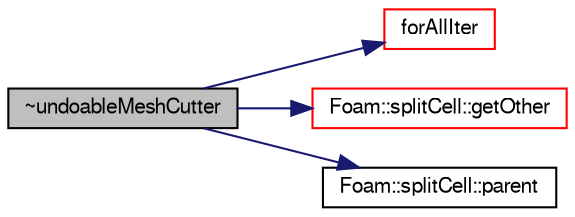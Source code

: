 digraph "~undoableMeshCutter"
{
  bgcolor="transparent";
  edge [fontname="FreeSans",fontsize="10",labelfontname="FreeSans",labelfontsize="10"];
  node [fontname="FreeSans",fontsize="10",shape=record];
  rankdir="LR";
  Node1 [label="~undoableMeshCutter",height=0.2,width=0.4,color="black", fillcolor="grey75", style="filled" fontcolor="black"];
  Node1 -> Node2 [color="midnightblue",fontsize="10",style="solid",fontname="FreeSans"];
  Node2 [label="forAllIter",height=0.2,width=0.4,color="red",URL="$a02884.html#af074f600e5c037f7e886a0045880c353"];
  Node1 -> Node3 [color="midnightblue",fontsize="10",style="solid",fontname="FreeSans"];
  Node3 [label="Foam::splitCell::getOther",height=0.2,width=0.4,color="red",URL="$a02338.html#a7d3b9183ec2d80a9b25c2edd7995ecbf",tooltip="Returns other half of split cell. I.e. slave if this is master. "];
  Node1 -> Node4 [color="midnightblue",fontsize="10",style="solid",fontname="FreeSans"];
  Node4 [label="Foam::splitCell::parent",height=0.2,width=0.4,color="black",URL="$a02338.html#af993172e0e3fa60e7dcd785520f8c423"];
}
